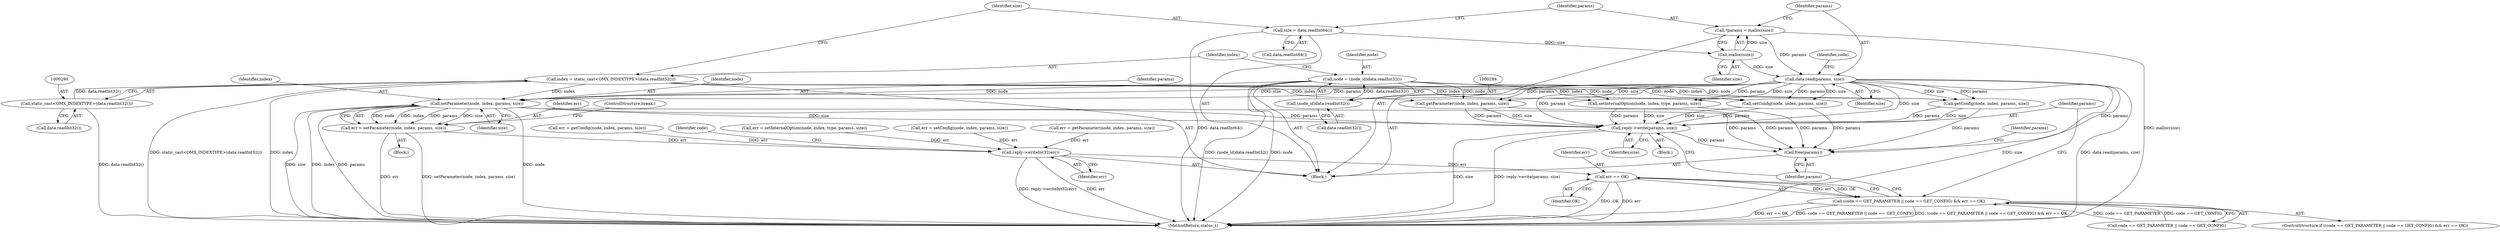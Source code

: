 digraph "0_Android_8d87321b704cb3f88e8cae668937d001fd63d5e3@pointer" {
"1000320" [label="(Call,setParameter(node, index, params, size))"];
"1000281" [label="(Call,node = (node_id)data.readInt32())"];
"1000283" [label="(Call,(node_id)data.readInt32())"];
"1000287" [label="(Call,index = static_cast<OMX_INDEXTYPE>(data.readInt32()))"];
"1000289" [label="(Call,static_cast<OMX_INDEXTYPE>(data.readInt32()))"];
"1000301" [label="(Call,data.read(params, size))"];
"1000297" [label="(Call,*params = malloc(size))"];
"1000299" [label="(Call,malloc(size))"];
"1000293" [label="(Call,size = data.readInt64())"];
"1000318" [label="(Call,err = setParameter(node, index, params, size))"];
"1000363" [label="(Call,reply->writeInt32(err))"];
"1000374" [label="(Call,err == OK)"];
"1000366" [label="(Call,(code == GET_PARAMETER || code == GET_CONFIG) && err == OK)"];
"1000378" [label="(Call,reply->write(params, size))"];
"1000381" [label="(Call,free(params))"];
"1000285" [label="(Call,data.readInt32())"];
"1001207" [label="(MethodReturn,status_t)"];
"1000363" [label="(Call,reply->writeInt32(err))"];
"1000301" [label="(Call,data.read(params, size))"];
"1000374" [label="(Call,err == OK)"];
"1000354" [label="(Call,setInternalOption(node, index, type, params, size))"];
"1000379" [label="(Identifier,params)"];
"1000320" [label="(Call,setParameter(node, index, params, size))"];
"1000281" [label="(Call,node = (node_id)data.readInt32())"];
"1000324" [label="(Identifier,size)"];
"1000298" [label="(Identifier,params)"];
"1000297" [label="(Call,*params = malloc(size))"];
"1000377" [label="(Block,)"];
"1000318" [label="(Call,err = setParameter(node, index, params, size))"];
"1000378" [label="(Call,reply->write(params, size))"];
"1000311" [label="(Call,getParameter(node, index, params, size))"];
"1000288" [label="(Identifier,index)"];
"1000303" [label="(Identifier,size)"];
"1000283" [label="(Call,(node_id)data.readInt32())"];
"1000319" [label="(Identifier,err)"];
"1000375" [label="(Identifier,err)"];
"1000295" [label="(Call,data.readInt64())"];
"1000336" [label="(Call,err = setConfig(node, index, params, size))"];
"1000364" [label="(Identifier,err)"];
"1000291" [label="(Call,data.readInt32())"];
"1000287" [label="(Call,index = static_cast<OMX_INDEXTYPE>(data.readInt32()))"];
"1000325" [label="(ControlStructure,break;)"];
"1000275" [label="(Block,)"];
"1000329" [label="(Call,getConfig(node, index, params, size))"];
"1000309" [label="(Call,err = getParameter(node, index, params, size))"];
"1000376" [label="(Identifier,OK)"];
"1000380" [label="(Identifier,size)"];
"1000327" [label="(Call,err = getConfig(node, index, params, size))"];
"1000366" [label="(Call,(code == GET_PARAMETER || code == GET_CONFIG) && err == OK)"];
"1000293" [label="(Call,size = data.readInt64())"];
"1000384" [label="(Identifier,params)"];
"1000307" [label="(Block,)"];
"1000306" [label="(Identifier,code)"];
"1000321" [label="(Identifier,node)"];
"1000367" [label="(Call,code == GET_PARAMETER || code == GET_CONFIG)"];
"1000300" [label="(Identifier,size)"];
"1000365" [label="(ControlStructure,if ((code == GET_PARAMETER || code == GET_CONFIG) && err == OK))"];
"1000323" [label="(Identifier,params)"];
"1000322" [label="(Identifier,index)"];
"1000369" [label="(Identifier,code)"];
"1000302" [label="(Identifier,params)"];
"1000338" [label="(Call,setConfig(node, index, params, size))"];
"1000381" [label="(Call,free(params))"];
"1000289" [label="(Call,static_cast<OMX_INDEXTYPE>(data.readInt32()))"];
"1000294" [label="(Identifier,size)"];
"1000299" [label="(Call,malloc(size))"];
"1000382" [label="(Identifier,params)"];
"1000352" [label="(Call,err = setInternalOption(node, index, type, params, size))"];
"1000282" [label="(Identifier,node)"];
"1000320" -> "1000318"  [label="AST: "];
"1000320" -> "1000324"  [label="CFG: "];
"1000321" -> "1000320"  [label="AST: "];
"1000322" -> "1000320"  [label="AST: "];
"1000323" -> "1000320"  [label="AST: "];
"1000324" -> "1000320"  [label="AST: "];
"1000318" -> "1000320"  [label="CFG: "];
"1000320" -> "1001207"  [label="DDG: size"];
"1000320" -> "1001207"  [label="DDG: index"];
"1000320" -> "1001207"  [label="DDG: params"];
"1000320" -> "1001207"  [label="DDG: node"];
"1000320" -> "1000318"  [label="DDG: node"];
"1000320" -> "1000318"  [label="DDG: index"];
"1000320" -> "1000318"  [label="DDG: params"];
"1000320" -> "1000318"  [label="DDG: size"];
"1000281" -> "1000320"  [label="DDG: node"];
"1000287" -> "1000320"  [label="DDG: index"];
"1000301" -> "1000320"  [label="DDG: params"];
"1000301" -> "1000320"  [label="DDG: size"];
"1000320" -> "1000378"  [label="DDG: params"];
"1000320" -> "1000378"  [label="DDG: size"];
"1000320" -> "1000381"  [label="DDG: params"];
"1000281" -> "1000275"  [label="AST: "];
"1000281" -> "1000283"  [label="CFG: "];
"1000282" -> "1000281"  [label="AST: "];
"1000283" -> "1000281"  [label="AST: "];
"1000288" -> "1000281"  [label="CFG: "];
"1000281" -> "1001207"  [label="DDG: node"];
"1000281" -> "1001207"  [label="DDG: (node_id)data.readInt32()"];
"1000283" -> "1000281"  [label="DDG: data.readInt32()"];
"1000281" -> "1000311"  [label="DDG: node"];
"1000281" -> "1000329"  [label="DDG: node"];
"1000281" -> "1000338"  [label="DDG: node"];
"1000281" -> "1000354"  [label="DDG: node"];
"1000283" -> "1000285"  [label="CFG: "];
"1000284" -> "1000283"  [label="AST: "];
"1000285" -> "1000283"  [label="AST: "];
"1000287" -> "1000275"  [label="AST: "];
"1000287" -> "1000289"  [label="CFG: "];
"1000288" -> "1000287"  [label="AST: "];
"1000289" -> "1000287"  [label="AST: "];
"1000294" -> "1000287"  [label="CFG: "];
"1000287" -> "1001207"  [label="DDG: static_cast<OMX_INDEXTYPE>(data.readInt32())"];
"1000287" -> "1001207"  [label="DDG: index"];
"1000289" -> "1000287"  [label="DDG: data.readInt32()"];
"1000287" -> "1000311"  [label="DDG: index"];
"1000287" -> "1000329"  [label="DDG: index"];
"1000287" -> "1000338"  [label="DDG: index"];
"1000287" -> "1000354"  [label="DDG: index"];
"1000289" -> "1000291"  [label="CFG: "];
"1000290" -> "1000289"  [label="AST: "];
"1000291" -> "1000289"  [label="AST: "];
"1000289" -> "1001207"  [label="DDG: data.readInt32()"];
"1000301" -> "1000275"  [label="AST: "];
"1000301" -> "1000303"  [label="CFG: "];
"1000302" -> "1000301"  [label="AST: "];
"1000303" -> "1000301"  [label="AST: "];
"1000306" -> "1000301"  [label="CFG: "];
"1000301" -> "1001207"  [label="DDG: size"];
"1000301" -> "1001207"  [label="DDG: data.read(params, size)"];
"1000297" -> "1000301"  [label="DDG: params"];
"1000299" -> "1000301"  [label="DDG: size"];
"1000301" -> "1000311"  [label="DDG: params"];
"1000301" -> "1000311"  [label="DDG: size"];
"1000301" -> "1000329"  [label="DDG: params"];
"1000301" -> "1000329"  [label="DDG: size"];
"1000301" -> "1000338"  [label="DDG: params"];
"1000301" -> "1000338"  [label="DDG: size"];
"1000301" -> "1000354"  [label="DDG: params"];
"1000301" -> "1000354"  [label="DDG: size"];
"1000301" -> "1000378"  [label="DDG: params"];
"1000301" -> "1000378"  [label="DDG: size"];
"1000301" -> "1000381"  [label="DDG: params"];
"1000297" -> "1000275"  [label="AST: "];
"1000297" -> "1000299"  [label="CFG: "];
"1000298" -> "1000297"  [label="AST: "];
"1000299" -> "1000297"  [label="AST: "];
"1000302" -> "1000297"  [label="CFG: "];
"1000297" -> "1001207"  [label="DDG: malloc(size)"];
"1000299" -> "1000297"  [label="DDG: size"];
"1000299" -> "1000300"  [label="CFG: "];
"1000300" -> "1000299"  [label="AST: "];
"1000293" -> "1000299"  [label="DDG: size"];
"1000293" -> "1000275"  [label="AST: "];
"1000293" -> "1000295"  [label="CFG: "];
"1000294" -> "1000293"  [label="AST: "];
"1000295" -> "1000293"  [label="AST: "];
"1000298" -> "1000293"  [label="CFG: "];
"1000293" -> "1001207"  [label="DDG: data.readInt64()"];
"1000318" -> "1000307"  [label="AST: "];
"1000319" -> "1000318"  [label="AST: "];
"1000325" -> "1000318"  [label="CFG: "];
"1000318" -> "1001207"  [label="DDG: err"];
"1000318" -> "1001207"  [label="DDG: setParameter(node, index, params, size)"];
"1000318" -> "1000363"  [label="DDG: err"];
"1000363" -> "1000275"  [label="AST: "];
"1000363" -> "1000364"  [label="CFG: "];
"1000364" -> "1000363"  [label="AST: "];
"1000369" -> "1000363"  [label="CFG: "];
"1000363" -> "1001207"  [label="DDG: err"];
"1000363" -> "1001207"  [label="DDG: reply->writeInt32(err)"];
"1000309" -> "1000363"  [label="DDG: err"];
"1000352" -> "1000363"  [label="DDG: err"];
"1000327" -> "1000363"  [label="DDG: err"];
"1000336" -> "1000363"  [label="DDG: err"];
"1000363" -> "1000374"  [label="DDG: err"];
"1000374" -> "1000366"  [label="AST: "];
"1000374" -> "1000376"  [label="CFG: "];
"1000375" -> "1000374"  [label="AST: "];
"1000376" -> "1000374"  [label="AST: "];
"1000366" -> "1000374"  [label="CFG: "];
"1000374" -> "1001207"  [label="DDG: OK"];
"1000374" -> "1001207"  [label="DDG: err"];
"1000374" -> "1000366"  [label="DDG: err"];
"1000374" -> "1000366"  [label="DDG: OK"];
"1000366" -> "1000365"  [label="AST: "];
"1000366" -> "1000367"  [label="CFG: "];
"1000367" -> "1000366"  [label="AST: "];
"1000379" -> "1000366"  [label="CFG: "];
"1000382" -> "1000366"  [label="CFG: "];
"1000366" -> "1001207"  [label="DDG: code == GET_PARAMETER || code == GET_CONFIG"];
"1000366" -> "1001207"  [label="DDG: (code == GET_PARAMETER || code == GET_CONFIG) && err == OK"];
"1000366" -> "1001207"  [label="DDG: err == OK"];
"1000367" -> "1000366"  [label="DDG: code == GET_PARAMETER"];
"1000367" -> "1000366"  [label="DDG: code == GET_CONFIG"];
"1000378" -> "1000377"  [label="AST: "];
"1000378" -> "1000380"  [label="CFG: "];
"1000379" -> "1000378"  [label="AST: "];
"1000380" -> "1000378"  [label="AST: "];
"1000382" -> "1000378"  [label="CFG: "];
"1000378" -> "1001207"  [label="DDG: size"];
"1000378" -> "1001207"  [label="DDG: reply->write(params, size)"];
"1000329" -> "1000378"  [label="DDG: params"];
"1000329" -> "1000378"  [label="DDG: size"];
"1000354" -> "1000378"  [label="DDG: params"];
"1000354" -> "1000378"  [label="DDG: size"];
"1000311" -> "1000378"  [label="DDG: params"];
"1000311" -> "1000378"  [label="DDG: size"];
"1000338" -> "1000378"  [label="DDG: params"];
"1000338" -> "1000378"  [label="DDG: size"];
"1000378" -> "1000381"  [label="DDG: params"];
"1000381" -> "1000275"  [label="AST: "];
"1000381" -> "1000382"  [label="CFG: "];
"1000382" -> "1000381"  [label="AST: "];
"1000384" -> "1000381"  [label="CFG: "];
"1000329" -> "1000381"  [label="DDG: params"];
"1000354" -> "1000381"  [label="DDG: params"];
"1000311" -> "1000381"  [label="DDG: params"];
"1000338" -> "1000381"  [label="DDG: params"];
}
